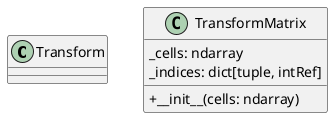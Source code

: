 @startuml Transform
skinparam ClassAttributeIconSize 0

class Transform {

}

class TransformMatrix {
	_cells: ndarray
	_indices: dict[tuple, intRef]

	+__init__(cells: ndarray)

}

@enduml
